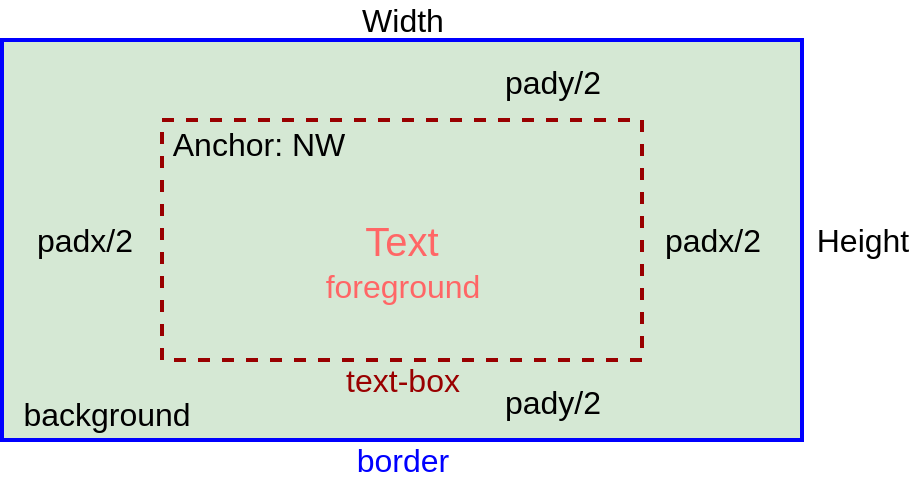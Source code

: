 <mxfile version="13.9.9" type="device"><diagram id="ljVmICG6O4HTdH7a5VAm" name="第 1 页"><mxGraphModel dx="1086" dy="-363" grid="0" gridSize="10" guides="1" tooltips="1" connect="1" arrows="1" fold="1" page="1" pageScale="1" pageWidth="827" pageHeight="1169" background="none" math="0" shadow="0"><root><mxCell id="0"/><mxCell id="1" parent="0"/><mxCell id="YddbwanLcxnZgxmeESuQ-80" value="" style="rounded=0;whiteSpace=wrap;html=1;fillColor=#d5e8d4;fontSize=20;strokeColor=#0000FF;strokeWidth=2;" vertex="1" parent="1"><mxGeometry x="200" y="1280" width="400" height="200" as="geometry"/></mxCell><mxCell id="YddbwanLcxnZgxmeESuQ-79" value="Text" style="rounded=0;whiteSpace=wrap;html=1;fillColor=none;fontSize=20;fontColor=#FF6666;dashed=1;strokeColor=#990000;strokeWidth=2;" vertex="1" parent="1"><mxGeometry x="280" y="1320" width="240" height="120" as="geometry"/></mxCell><mxCell id="YddbwanLcxnZgxmeESuQ-81" value="text-box" style="text;html=1;align=center;verticalAlign=middle;resizable=0;points=[];autosize=1;fontSize=16;fontColor=#990000;" vertex="1" parent="1"><mxGeometry x="365" y="1440" width="70" height="20" as="geometry"/></mxCell><mxCell id="YddbwanLcxnZgxmeESuQ-82" value="border" style="text;html=1;align=center;verticalAlign=middle;resizable=0;points=[];autosize=1;fontSize=16;fontColor=#0000FF;" vertex="1" parent="1"><mxGeometry x="370" y="1480" width="60" height="20" as="geometry"/></mxCell><mxCell id="YddbwanLcxnZgxmeESuQ-84" value="padx/2" style="text;html=1;align=center;verticalAlign=middle;resizable=0;points=[];autosize=1;fontSize=16;" vertex="1" parent="1"><mxGeometry x="212" y="1368.5" width="58" height="23" as="geometry"/></mxCell><mxCell id="YddbwanLcxnZgxmeESuQ-85" value="pady/2" style="text;html=1;align=center;verticalAlign=middle;resizable=0;points=[];autosize=1;fontSize=16;" vertex="1" parent="1"><mxGeometry x="446" y="1289" width="58" height="23" as="geometry"/></mxCell><mxCell id="YddbwanLcxnZgxmeESuQ-86" value="pady/2" style="text;html=1;align=center;verticalAlign=middle;resizable=0;points=[];autosize=1;fontSize=16;" vertex="1" parent="1"><mxGeometry x="446" y="1449" width="58" height="23" as="geometry"/></mxCell><mxCell id="YddbwanLcxnZgxmeESuQ-87" value="Height" style="text;html=1;align=center;verticalAlign=middle;resizable=0;points=[];autosize=1;fontSize=16;" vertex="1" parent="1"><mxGeometry x="600" y="1370" width="60" height="20" as="geometry"/></mxCell><mxCell id="YddbwanLcxnZgxmeESuQ-88" value="Width" style="text;html=1;align=center;verticalAlign=middle;resizable=0;points=[];autosize=1;fontSize=16;" vertex="1" parent="1"><mxGeometry x="370" y="1260" width="60" height="20" as="geometry"/></mxCell><mxCell id="YddbwanLcxnZgxmeESuQ-89" value="foreground" style="text;html=1;align=center;verticalAlign=middle;resizable=0;points=[];autosize=1;fontSize=16;fontColor=#FF6666;" vertex="1" parent="1"><mxGeometry x="355" y="1393" width="90" height="20" as="geometry"/></mxCell><mxCell id="YddbwanLcxnZgxmeESuQ-90" value="background" style="text;html=1;align=center;verticalAlign=middle;resizable=0;points=[];autosize=1;fontSize=16;fillColor=#d5e8d4;" vertex="1" parent="1"><mxGeometry x="202" y="1457" width="100" height="20" as="geometry"/></mxCell><mxCell id="YddbwanLcxnZgxmeESuQ-91" value="Anchor: NW" style="text;html=1;align=center;verticalAlign=middle;resizable=0;points=[];autosize=1;fontSize=16;" vertex="1" parent="1"><mxGeometry x="280" y="1320" width="96" height="23" as="geometry"/></mxCell><mxCell id="YddbwanLcxnZgxmeESuQ-92" value="padx/2" style="text;html=1;align=center;verticalAlign=middle;resizable=0;points=[];autosize=1;fontSize=16;" vertex="1" parent="1"><mxGeometry x="526" y="1368.5" width="58" height="23" as="geometry"/></mxCell></root></mxGraphModel></diagram></mxfile>